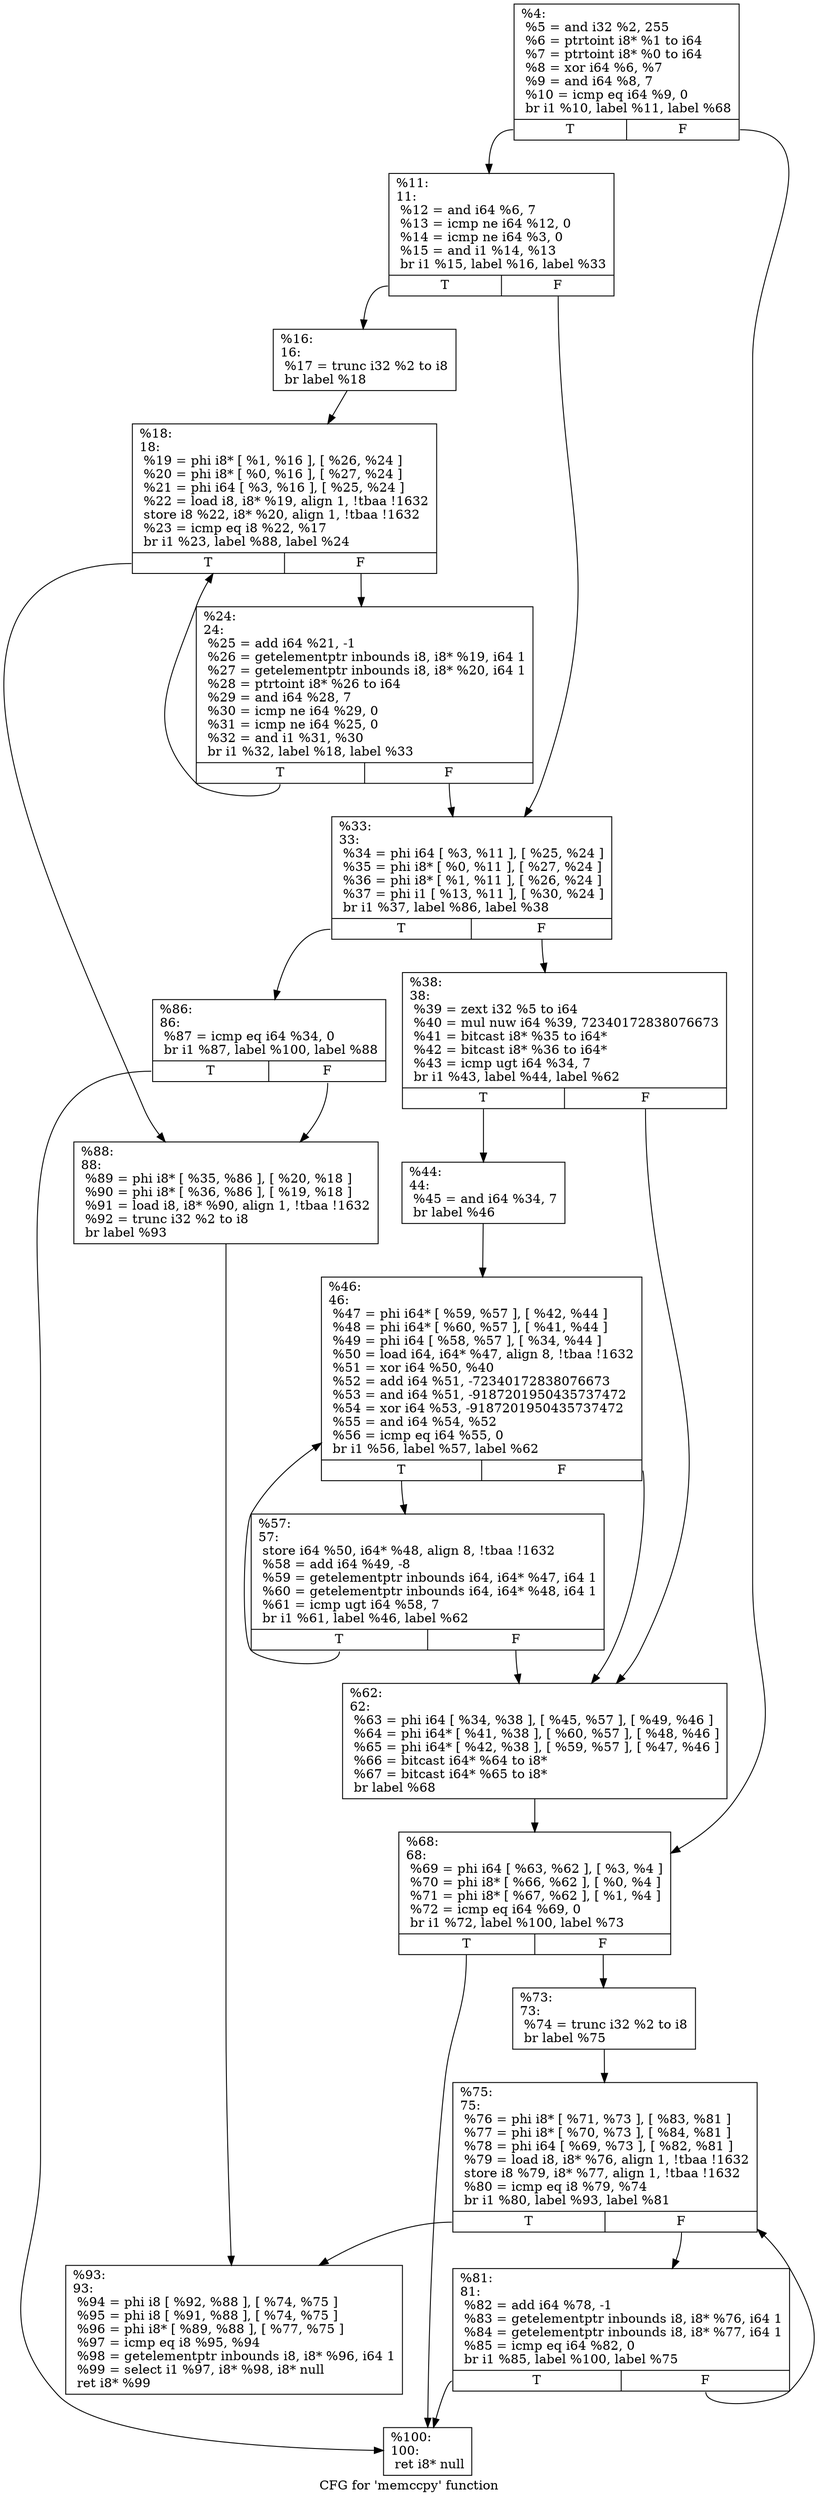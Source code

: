 digraph "CFG for 'memccpy' function" {
	label="CFG for 'memccpy' function";

	Node0x1ccb2a0 [shape=record,label="{%4:\l  %5 = and i32 %2, 255\l  %6 = ptrtoint i8* %1 to i64\l  %7 = ptrtoint i8* %0 to i64\l  %8 = xor i64 %6, %7\l  %9 = and i64 %8, 7\l  %10 = icmp eq i64 %9, 0\l  br i1 %10, label %11, label %68\l|{<s0>T|<s1>F}}"];
	Node0x1ccb2a0:s0 -> Node0x1ccb2f0;
	Node0x1ccb2a0:s1 -> Node0x1ccbaa0;
	Node0x1ccb2f0 [shape=record,label="{%11:\l11:                                               \l  %12 = and i64 %6, 7\l  %13 = icmp ne i64 %12, 0\l  %14 = icmp ne i64 %3, 0\l  %15 = and i1 %14, %13\l  br i1 %15, label %16, label %33\l|{<s0>T|<s1>F}}"];
	Node0x1ccb2f0:s0 -> Node0x1ccb7d0;
	Node0x1ccb2f0:s1 -> Node0x1ccb8c0;
	Node0x1ccb7d0 [shape=record,label="{%16:\l16:                                               \l  %17 = trunc i32 %2 to i8\l  br label %18\l}"];
	Node0x1ccb7d0 -> Node0x1ccb820;
	Node0x1ccb820 [shape=record,label="{%18:\l18:                                               \l  %19 = phi i8* [ %1, %16 ], [ %26, %24 ]\l  %20 = phi i8* [ %0, %16 ], [ %27, %24 ]\l  %21 = phi i64 [ %3, %16 ], [ %25, %24 ]\l  %22 = load i8, i8* %19, align 1, !tbaa !1632\l  store i8 %22, i8* %20, align 1, !tbaa !1632\l  %23 = icmp eq i8 %22, %17\l  br i1 %23, label %88, label %24\l|{<s0>T|<s1>F}}"];
	Node0x1ccb820:s0 -> Node0x1ccbc30;
	Node0x1ccb820:s1 -> Node0x1ccb870;
	Node0x1ccb870 [shape=record,label="{%24:\l24:                                               \l  %25 = add i64 %21, -1\l  %26 = getelementptr inbounds i8, i8* %19, i64 1\l  %27 = getelementptr inbounds i8, i8* %20, i64 1\l  %28 = ptrtoint i8* %26 to i64\l  %29 = and i64 %28, 7\l  %30 = icmp ne i64 %29, 0\l  %31 = icmp ne i64 %25, 0\l  %32 = and i1 %31, %30\l  br i1 %32, label %18, label %33\l|{<s0>T|<s1>F}}"];
	Node0x1ccb870:s0 -> Node0x1ccb820;
	Node0x1ccb870:s1 -> Node0x1ccb8c0;
	Node0x1ccb8c0 [shape=record,label="{%33:\l33:                                               \l  %34 = phi i64 [ %3, %11 ], [ %25, %24 ]\l  %35 = phi i8* [ %0, %11 ], [ %27, %24 ]\l  %36 = phi i8* [ %1, %11 ], [ %26, %24 ]\l  %37 = phi i1 [ %13, %11 ], [ %30, %24 ]\l  br i1 %37, label %86, label %38\l|{<s0>T|<s1>F}}"];
	Node0x1ccb8c0:s0 -> Node0x1ccbbe0;
	Node0x1ccb8c0:s1 -> Node0x1ccb910;
	Node0x1ccb910 [shape=record,label="{%38:\l38:                                               \l  %39 = zext i32 %5 to i64\l  %40 = mul nuw i64 %39, 72340172838076673\l  %41 = bitcast i8* %35 to i64*\l  %42 = bitcast i8* %36 to i64*\l  %43 = icmp ugt i64 %34, 7\l  br i1 %43, label %44, label %62\l|{<s0>T|<s1>F}}"];
	Node0x1ccb910:s0 -> Node0x1ccb960;
	Node0x1ccb910:s1 -> Node0x1ccba50;
	Node0x1ccb960 [shape=record,label="{%44:\l44:                                               \l  %45 = and i64 %34, 7\l  br label %46\l}"];
	Node0x1ccb960 -> Node0x1ccb9b0;
	Node0x1ccb9b0 [shape=record,label="{%46:\l46:                                               \l  %47 = phi i64* [ %59, %57 ], [ %42, %44 ]\l  %48 = phi i64* [ %60, %57 ], [ %41, %44 ]\l  %49 = phi i64 [ %58, %57 ], [ %34, %44 ]\l  %50 = load i64, i64* %47, align 8, !tbaa !1632\l  %51 = xor i64 %50, %40\l  %52 = add i64 %51, -72340172838076673\l  %53 = and i64 %51, -9187201950435737472\l  %54 = xor i64 %53, -9187201950435737472\l  %55 = and i64 %54, %52\l  %56 = icmp eq i64 %55, 0\l  br i1 %56, label %57, label %62\l|{<s0>T|<s1>F}}"];
	Node0x1ccb9b0:s0 -> Node0x1ccba00;
	Node0x1ccb9b0:s1 -> Node0x1ccba50;
	Node0x1ccba00 [shape=record,label="{%57:\l57:                                               \l  store i64 %50, i64* %48, align 8, !tbaa !1632\l  %58 = add i64 %49, -8\l  %59 = getelementptr inbounds i64, i64* %47, i64 1\l  %60 = getelementptr inbounds i64, i64* %48, i64 1\l  %61 = icmp ugt i64 %58, 7\l  br i1 %61, label %46, label %62\l|{<s0>T|<s1>F}}"];
	Node0x1ccba00:s0 -> Node0x1ccb9b0;
	Node0x1ccba00:s1 -> Node0x1ccba50;
	Node0x1ccba50 [shape=record,label="{%62:\l62:                                               \l  %63 = phi i64 [ %34, %38 ], [ %45, %57 ], [ %49, %46 ]\l  %64 = phi i64* [ %41, %38 ], [ %60, %57 ], [ %48, %46 ]\l  %65 = phi i64* [ %42, %38 ], [ %59, %57 ], [ %47, %46 ]\l  %66 = bitcast i64* %64 to i8*\l  %67 = bitcast i64* %65 to i8*\l  br label %68\l}"];
	Node0x1ccba50 -> Node0x1ccbaa0;
	Node0x1ccbaa0 [shape=record,label="{%68:\l68:                                               \l  %69 = phi i64 [ %63, %62 ], [ %3, %4 ]\l  %70 = phi i8* [ %66, %62 ], [ %0, %4 ]\l  %71 = phi i8* [ %67, %62 ], [ %1, %4 ]\l  %72 = icmp eq i64 %69, 0\l  br i1 %72, label %100, label %73\l|{<s0>T|<s1>F}}"];
	Node0x1ccbaa0:s0 -> Node0x1ccbcd0;
	Node0x1ccbaa0:s1 -> Node0x1ccbaf0;
	Node0x1ccbaf0 [shape=record,label="{%73:\l73:                                               \l  %74 = trunc i32 %2 to i8\l  br label %75\l}"];
	Node0x1ccbaf0 -> Node0x1ccbb40;
	Node0x1ccbb40 [shape=record,label="{%75:\l75:                                               \l  %76 = phi i8* [ %71, %73 ], [ %83, %81 ]\l  %77 = phi i8* [ %70, %73 ], [ %84, %81 ]\l  %78 = phi i64 [ %69, %73 ], [ %82, %81 ]\l  %79 = load i8, i8* %76, align 1, !tbaa !1632\l  store i8 %79, i8* %77, align 1, !tbaa !1632\l  %80 = icmp eq i8 %79, %74\l  br i1 %80, label %93, label %81\l|{<s0>T|<s1>F}}"];
	Node0x1ccbb40:s0 -> Node0x1ccbc80;
	Node0x1ccbb40:s1 -> Node0x1ccbb90;
	Node0x1ccbb90 [shape=record,label="{%81:\l81:                                               \l  %82 = add i64 %78, -1\l  %83 = getelementptr inbounds i8, i8* %76, i64 1\l  %84 = getelementptr inbounds i8, i8* %77, i64 1\l  %85 = icmp eq i64 %82, 0\l  br i1 %85, label %100, label %75\l|{<s0>T|<s1>F}}"];
	Node0x1ccbb90:s0 -> Node0x1ccbcd0;
	Node0x1ccbb90:s1 -> Node0x1ccbb40;
	Node0x1ccbbe0 [shape=record,label="{%86:\l86:                                               \l  %87 = icmp eq i64 %34, 0\l  br i1 %87, label %100, label %88\l|{<s0>T|<s1>F}}"];
	Node0x1ccbbe0:s0 -> Node0x1ccbcd0;
	Node0x1ccbbe0:s1 -> Node0x1ccbc30;
	Node0x1ccbc30 [shape=record,label="{%88:\l88:                                               \l  %89 = phi i8* [ %35, %86 ], [ %20, %18 ]\l  %90 = phi i8* [ %36, %86 ], [ %19, %18 ]\l  %91 = load i8, i8* %90, align 1, !tbaa !1632\l  %92 = trunc i32 %2 to i8\l  br label %93\l}"];
	Node0x1ccbc30 -> Node0x1ccbc80;
	Node0x1ccbc80 [shape=record,label="{%93:\l93:                                               \l  %94 = phi i8 [ %92, %88 ], [ %74, %75 ]\l  %95 = phi i8 [ %91, %88 ], [ %74, %75 ]\l  %96 = phi i8* [ %89, %88 ], [ %77, %75 ]\l  %97 = icmp eq i8 %95, %94\l  %98 = getelementptr inbounds i8, i8* %96, i64 1\l  %99 = select i1 %97, i8* %98, i8* null\l  ret i8* %99\l}"];
	Node0x1ccbcd0 [shape=record,label="{%100:\l100:                                              \l  ret i8* null\l}"];
}
